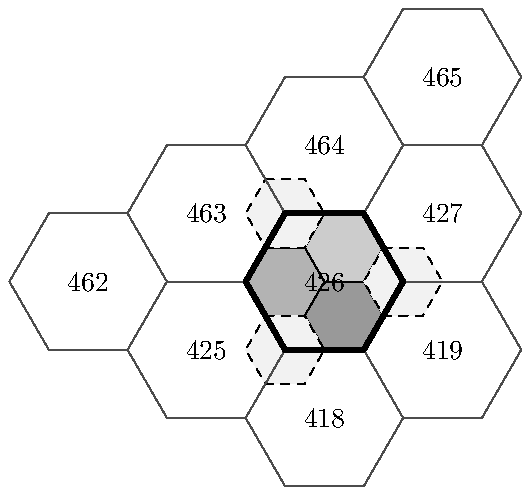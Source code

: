 beginfig(1);

numeric u; u := 1cm;

pair c;
c := (10u,10u);

path adot;
adot := fullcircle scaled .6u shifted c;

pair o[], off[];

off[1] := (-.5u,  .866u);
off[2] := ( .5u,  .866u);
off[3] := (   u,   0);
off[4] := ( .5u, -.866u);
off[5] := (-.5u, -.866u);
off[6] := (  -u,   0);

o[1] := c shifted off[1];
o[2] := c shifted off[2];
o[3] := c shifted off[3];
o[4] := c shifted off[4];
o[5] := c shifted off[5];
o[6] := c shifted off[6];

path hex[];
hex[1] := off[1] -- off[2] -- off[3] -- off[4] -- off[5] -- off[6] -- cycle;

hex[2] := hex[1] shifted (off[2]+off[3]);
hex[3] := hex[1] shifted (off[5]+off[6]);
hex[4] := hex[1] shifted (off[1]+off[2]);
hex[5] := hex[1] shifted (off[6]+off[1]);
hex[6] := hex[1] shifted (off[3]+off[4]);
hex[7] := hex[1] shifted (off[4]+off[5]);
hex[8] := hex[1] shifted 3(off[1]+off[3]);
hex[9] := hex[1] shifted 3(off[5]+off[1]);

path shex, smallhex[];
shex := hex[1] scaled .5;

smallhex[1] := shex shifted .5off[2];
smallhex[2] := shex shifted .5off[4];
smallhex[3] := shex shifted .5off[6];

smallhex[4] := shex shifted off[1];
smallhex[5] := shex shifted off[3];
smallhex[6] := shex shifted off[5];

numeric g[];
g[1] := .8;
g[2] := .6;
g[3] := .7;

for i=1 upto 3:
  fill smallhex[i] withcolor g[i]*white;
  draw smallhex[i];
endfor;

for i=4 upto 6:
  fill smallhex[i] withcolor 0.95*white;
  draw smallhex[i] dashed evenly;
endfor;

for i=2 upto 9:
  draw hex[i] withcolor .3white;
endfor;

draw hex[1] withpen pencircle scaled 2bp;

label("426", center hex[1]);

label("427", center hex[2]);
label("425", center hex[3]);
label("464", center hex[4]);
label("463", center hex[5]);
label("419", center hex[6]);
label("418", center hex[7]);
label("465", center hex[8]);
label("462", center hex[9]);

%---------------------------------

picture pic;
pic := currentpicture shifted c;

currentpicture := pic;

endfig;


end;

